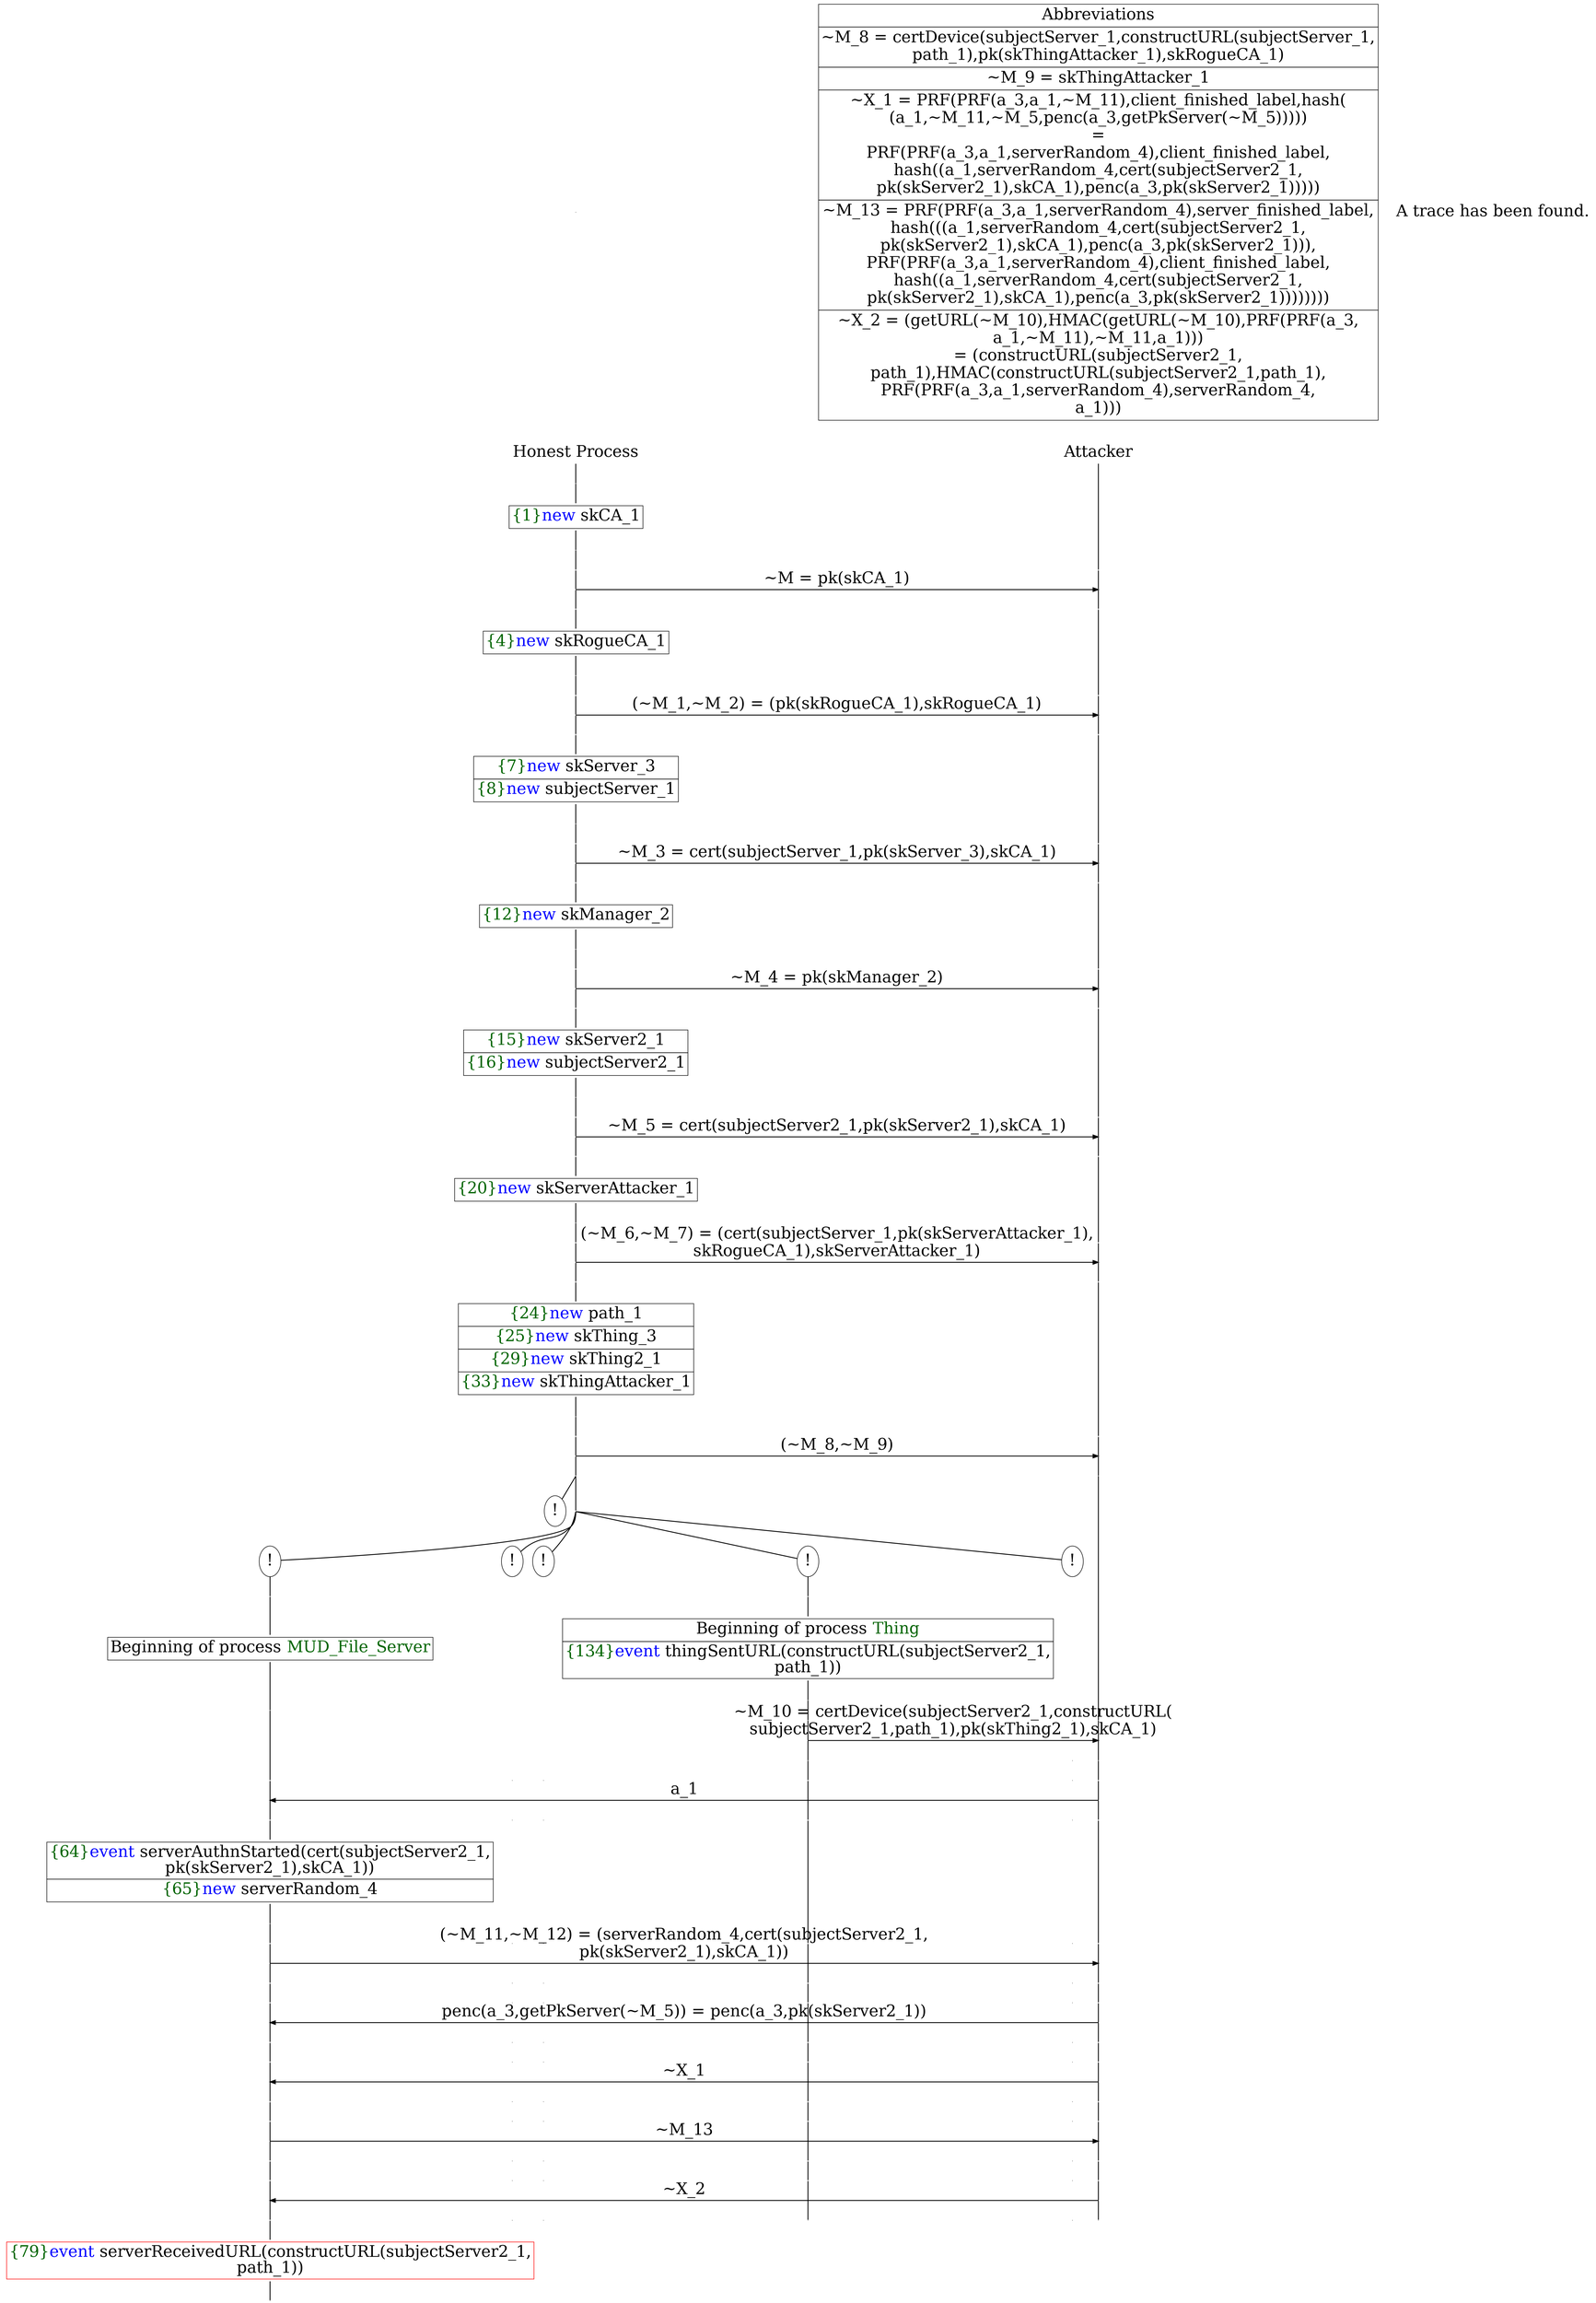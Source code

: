digraph {
graph [ordering = out]
edge [arrowhead = none, penwidth = 1.6, fontsize = 30]
node [shape = point, width = 0, height = 0, fontsize = 30]
Trace<br/>
[label = <A trace has been found.<br/>
>, shape = plaintext]
P0__0 [label = "Honest Process", shape = plaintext]
P__0 [label = "Attacker", shape = plaintext]
Trace -> P0__0 [label = "", style = invisible, weight = 100]{rank = same; P0__0 P__0}
P0__0 -> P0__1 [label = <>, weight = 100]
P0__1 -> P0__2 [label = <>, weight = 100]
P0__2 [shape = plaintext, label = <<TABLE BORDER="0" CELLBORDER="1" CELLSPACING="0" CELLPADDING="4"> <TR><TD><FONT COLOR="darkgreen">{1}</FONT><FONT COLOR="blue">new </FONT>skCA_1</TD></TR></TABLE>>]
P0__2 -> P0__3 [label = <>, weight = 100]
P0__3 -> P0__4 [label = <>, weight = 100]
P__0 -> P__1 [label = <>, weight = 100]
{rank = same; P__1 P0__4}
P0__4 -> P0__5 [label = <>, weight = 100]
P__1 -> P__2 [label = <>, weight = 100]
{rank = same; P__2 P0__5}
P0__5 -> P__2 [label = <~M = pk(skCA_1)>, arrowhead = normal]
P0__5 -> P0__6 [label = <>, weight = 100]
P__2 -> P__3 [label = <>, weight = 100]
{rank = same; P__3 P0__6}
P0__6 -> P0__7 [label = <>, weight = 100]
P0__7 [shape = plaintext, label = <<TABLE BORDER="0" CELLBORDER="1" CELLSPACING="0" CELLPADDING="4"> <TR><TD><FONT COLOR="darkgreen">{4}</FONT><FONT COLOR="blue">new </FONT>skRogueCA_1</TD></TR></TABLE>>]
P0__7 -> P0__8 [label = <>, weight = 100]
P0__8 -> P0__9 [label = <>, weight = 100]
P__3 -> P__4 [label = <>, weight = 100]
{rank = same; P__4 P0__9}
P0__9 -> P0__10 [label = <>, weight = 100]
P__4 -> P__5 [label = <>, weight = 100]
{rank = same; P__5 P0__10}
P0__10 -> P__5 [label = <(~M_1,~M_2) = (pk(skRogueCA_1),skRogueCA_1)>, arrowhead = normal]
P0__10 -> P0__11 [label = <>, weight = 100]
P__5 -> P__6 [label = <>, weight = 100]
{rank = same; P__6 P0__11}
P0__11 -> P0__12 [label = <>, weight = 100]
P0__12 [shape = plaintext, label = <<TABLE BORDER="0" CELLBORDER="1" CELLSPACING="0" CELLPADDING="4"> <TR><TD><FONT COLOR="darkgreen">{7}</FONT><FONT COLOR="blue">new </FONT>skServer_3</TD></TR><TR><TD><FONT COLOR="darkgreen">{8}</FONT><FONT COLOR="blue">new </FONT>subjectServer_1</TD></TR></TABLE>>]
P0__12 -> P0__13 [label = <>, weight = 100]
P0__13 -> P0__14 [label = <>, weight = 100]
P__6 -> P__7 [label = <>, weight = 100]
{rank = same; P__7 P0__14}
P0__14 -> P0__15 [label = <>, weight = 100]
P__7 -> P__8 [label = <>, weight = 100]
{rank = same; P__8 P0__15}
P0__15 -> P__8 [label = <~M_3 = cert(subjectServer_1,pk(skServer_3),skCA_1)>, arrowhead = normal]
P0__15 -> P0__16 [label = <>, weight = 100]
P__8 -> P__9 [label = <>, weight = 100]
{rank = same; P__9 P0__16}
P0__16 -> P0__17 [label = <>, weight = 100]
P0__17 [shape = plaintext, label = <<TABLE BORDER="0" CELLBORDER="1" CELLSPACING="0" CELLPADDING="4"> <TR><TD><FONT COLOR="darkgreen">{12}</FONT><FONT COLOR="blue">new </FONT>skManager_2</TD></TR></TABLE>>]
P0__17 -> P0__18 [label = <>, weight = 100]
P0__18 -> P0__19 [label = <>, weight = 100]
P__9 -> P__10 [label = <>, weight = 100]
{rank = same; P__10 P0__19}
P0__19 -> P0__20 [label = <>, weight = 100]
P__10 -> P__11 [label = <>, weight = 100]
{rank = same; P__11 P0__20}
P0__20 -> P__11 [label = <~M_4 = pk(skManager_2)>, arrowhead = normal]
P0__20 -> P0__21 [label = <>, weight = 100]
P__11 -> P__12 [label = <>, weight = 100]
{rank = same; P__12 P0__21}
P0__21 -> P0__22 [label = <>, weight = 100]
P0__22 [shape = plaintext, label = <<TABLE BORDER="0" CELLBORDER="1" CELLSPACING="0" CELLPADDING="4"> <TR><TD><FONT COLOR="darkgreen">{15}</FONT><FONT COLOR="blue">new </FONT>skServer2_1</TD></TR><TR><TD><FONT COLOR="darkgreen">{16}</FONT><FONT COLOR="blue">new </FONT>subjectServer2_1</TD></TR></TABLE>>]
P0__22 -> P0__23 [label = <>, weight = 100]
P0__23 -> P0__24 [label = <>, weight = 100]
P__12 -> P__13 [label = <>, weight = 100]
{rank = same; P__13 P0__24}
P0__24 -> P0__25 [label = <>, weight = 100]
P__13 -> P__14 [label = <>, weight = 100]
{rank = same; P__14 P0__25}
P0__25 -> P__14 [label = <~M_5 = cert(subjectServer2_1,pk(skServer2_1),skCA_1)>, arrowhead = normal]
P0__25 -> P0__26 [label = <>, weight = 100]
P__14 -> P__15 [label = <>, weight = 100]
{rank = same; P__15 P0__26}
P0__26 -> P0__27 [label = <>, weight = 100]
P0__27 [shape = plaintext, label = <<TABLE BORDER="0" CELLBORDER="1" CELLSPACING="0" CELLPADDING="4"> <TR><TD><FONT COLOR="darkgreen">{20}</FONT><FONT COLOR="blue">new </FONT>skServerAttacker_1</TD></TR></TABLE>>]
P0__27 -> P0__28 [label = <>, weight = 100]
P0__28 -> P0__29 [label = <>, weight = 100]
P__15 -> P__16 [label = <>, weight = 100]
{rank = same; P__16 P0__29}
P0__29 -> P0__30 [label = <>, weight = 100]
P__16 -> P__17 [label = <>, weight = 100]
{rank = same; P__17 P0__30}
P0__30 -> P__17 [label = <(~M_6,~M_7) = (cert(subjectServer_1,pk(skServerAttacker_1),<br/>
skRogueCA_1),skServerAttacker_1)>, arrowhead = normal]
P0__30 -> P0__31 [label = <>, weight = 100]
P__17 -> P__18 [label = <>, weight = 100]
{rank = same; P__18 P0__31}
P0__31 -> P0__32 [label = <>, weight = 100]
P0__32 [shape = plaintext, label = <<TABLE BORDER="0" CELLBORDER="1" CELLSPACING="0" CELLPADDING="4"> <TR><TD><FONT COLOR="darkgreen">{24}</FONT><FONT COLOR="blue">new </FONT>path_1</TD></TR><TR><TD><FONT COLOR="darkgreen">{25}</FONT><FONT COLOR="blue">new </FONT>skThing_3</TD></TR><TR><TD><FONT COLOR="darkgreen">{29}</FONT><FONT COLOR="blue">new </FONT>skThing2_1</TD></TR><TR><TD><FONT COLOR="darkgreen">{33}</FONT><FONT COLOR="blue">new </FONT>skThingAttacker_1</TD></TR></TABLE>>]
P0__32 -> P0__33 [label = <>, weight = 100]
P0__33 -> P0__34 [label = <>, weight = 100]
P__18 -> P__19 [label = <>, weight = 100]
{rank = same; P__19 P0__34}
P0__34 -> P0__35 [label = <>, weight = 100]
P__19 -> P__20 [label = <>, weight = 100]
{rank = same; P__20 P0__35}
P0__35 -> P__20 [label = <(~M_8,~M_9)>, arrowhead = normal]
P0__35 -> P0__36 [label = <>, weight = 100]
P__20 -> P__21 [label = <>, weight = 100]
{rank = same; P__21 P0__36}
/*RPar */
P0__36 -> P0_1__36 [label = <>]
P0__36 -> P0_0__36 [label = <>]
P0__36 [label = "", fixedsize = false, width = 0, height = 0, shape = none]
{rank = same; P0_0__36 P0_1__36}
/*RPar */
P0_0__36 -> P0_0_4__36 [label = <>]
P0_0__36 -> P0_0_3__36 [label = <>]
P0_0__36 -> P0_0_2__36 [label = <>]
P0_0__36 -> P0_0_1__36 [label = <>]
P0_0__36 -> P0_0_0__36 [label = <>]
P0_0__36 [label = "", fixedsize = false, width = 0, height = 0, shape = none]
{rank = same; P0_0_0__36 P0_0_1__36 P0_0_2__36 P0_0_3__36 P0_0_4__36}
P0_0_0__36 [label = "!", shape = ellipse]
P0_0_1__36 [label = "!", shape = ellipse]
P0_0_1_0__36 [label = "", fixedsize = false, width = 0, height = 0, shape = none]
P0_0_1__36 -> P0_0_1_0__36 [label = <>, weight = 100]
P0_0_1_0__36 -> P0_0_1_0__37 [label = <>, weight = 100]
P0_0_1_0__37 [shape = plaintext, label = <<TABLE BORDER="0" CELLBORDER="1" CELLSPACING="0" CELLPADDING="4"> <TR><TD>Beginning of process <FONT COLOR="darkgreen">Thing</FONT></TD></TR><TR><TD><FONT COLOR="darkgreen">{134}</FONT><FONT COLOR="blue">event</FONT> thingSentURL(constructURL(subjectServer2_1,<br/>
path_1))</TD></TR></TABLE>>]
P0_0_1_0__37 -> P0_0_1_0__38 [label = <>, weight = 100]
P0_0_1_0__38 -> P0_0_1_0__39 [label = <>, weight = 100]
P0_0_0__37 [label = "", style = invisible]
P0_0_0__36 -> P0_0_0__37 [label = <>, weight = 100, style = invisible]
P__21 -> P__22 [label = <>, weight = 100]
{rank = same; P__22 P0_0_0__37 P0_0_1_0__39}
P0_0_1_0__39 -> P0_0_1_0__40 [label = <>, weight = 100]
P__22 -> P__23 [label = <>, weight = 100]
{rank = same; P__23 P0_0_1_0__40}
P0_0_1_0__40 -> P__23 [label = <~M_10 = certDevice(subjectServer2_1,constructURL(<br/>
subjectServer2_1,path_1),pk(skThing2_1),skCA_1)>, arrowhead = normal]
P0_0_1_0__40 -> P0_0_1_0__41 [label = <>, weight = 100]
P0_0_0__38 [label = "", style = invisible]
P0_0_0__37 -> P0_0_0__38 [label = <>, weight = 100, style = invisible]
P__23 -> P__24 [label = <>, weight = 100]
{rank = same; P__24 P0_0_0__38 P0_0_1_0__41}
P0_0_2__36 [label = "!", shape = ellipse]
P0_0_3__36 [label = "!", shape = ellipse]
P0_0_4__36 [label = "!", shape = ellipse]
P0_0_4_0__36 [label = "", fixedsize = false, width = 0, height = 0, shape = none]
P0_0_4__36 -> P0_0_4_0__36 [label = <>, weight = 100]
P0_0_4_0__36 -> P0_0_4_0__37 [label = <>, weight = 100]
P0_0_4_0__37 [shape = plaintext, label = <<TABLE BORDER="0" CELLBORDER="1" CELLSPACING="0" CELLPADDING="4"> <TR><TD>Beginning of process <FONT COLOR="darkgreen">MUD_File_Server</FONT></TD></TR></TABLE>>]
P0_0_4_0__37 -> P0_0_4_0__38 [label = <>, weight = 100]
P0_1__36 [label = "!", shape = ellipse]
P0_0_4_0__38 -> P0_0_4_0__39 [label = <>, weight = 100]
P0_0_3__37 [label = "", style = invisible]
P0_0_3__36 -> P0_0_3__37 [label = <>, weight = 100, style = invisible]
P0_0_2__37 [label = "", style = invisible]
P0_0_2__36 -> P0_0_2__37 [label = <>, weight = 100, style = invisible]
P0_0_1_0__41 -> P0_0_1_0__42 [label = <>, weight = 100]
P0_0_0__39 [label = "", style = invisible]
P0_0_0__38 -> P0_0_0__39 [label = <>, weight = 100, style = invisible]
P__24 -> P__25 [label = <>, weight = 100]
{rank = same; P__25 P0_0_0__39 P0_0_1_0__42 P0_0_2__37 P0_0_3__37 P0_0_4_0__39}
P0_0_4_0__39 -> P0_0_4_0__40 [label = <>, weight = 100]
P__25 -> P__26 [label = <>, weight = 100]
{rank = same; P__26 P0_0_4_0__40}
P0_0_4_0__40 -> P__26 [label = <a_1>, dir = back, arrowhead = normal]
P0_0_4_0__40 -> P0_0_4_0__41 [label = <>, weight = 100]
P0_0_3__38 [label = "", style = invisible]
P0_0_3__37 -> P0_0_3__38 [label = <>, weight = 100, style = invisible]
P0_0_2__38 [label = "", style = invisible]
P0_0_2__37 -> P0_0_2__38 [label = <>, weight = 100, style = invisible]
P0_0_1_0__42 -> P0_0_1_0__43 [label = <>, weight = 100]
P0_0_0__40 [label = "", style = invisible]
P0_0_0__39 -> P0_0_0__40 [label = <>, weight = 100, style = invisible]
P__26 -> P__27 [label = <>, weight = 100]
{rank = same; P__27 P0_0_0__40 P0_0_1_0__43 P0_0_2__38 P0_0_3__38 P0_0_4_0__41}
P0_0_4_0__41 -> P0_0_4_0__42 [label = <>, weight = 100]
P0_0_4_0__42 [shape = plaintext, label = <<TABLE BORDER="0" CELLBORDER="1" CELLSPACING="0" CELLPADDING="4"> <TR><TD><FONT COLOR="darkgreen">{64}</FONT><FONT COLOR="blue">event</FONT> serverAuthnStarted(cert(subjectServer2_1,<br/>
pk(skServer2_1),skCA_1))</TD></TR><TR><TD><FONT COLOR="darkgreen">{65}</FONT><FONT COLOR="blue">new </FONT>serverRandom_4</TD></TR></TABLE>>]
P0_0_4_0__42 -> P0_0_4_0__43 [label = <>, weight = 100]
P0_0_4_0__43 -> P0_0_4_0__44 [label = <>, weight = 100]
P0_0_3__39 [label = "", style = invisible]
P0_0_3__38 -> P0_0_3__39 [label = <>, weight = 100, style = invisible]
P0_0_2__39 [label = "", style = invisible]
P0_0_2__38 -> P0_0_2__39 [label = <>, weight = 100, style = invisible]
P0_0_1_0__43 -> P0_0_1_0__44 [label = <>, weight = 100]
P0_0_0__41 [label = "", style = invisible]
P0_0_0__40 -> P0_0_0__41 [label = <>, weight = 100, style = invisible]
P__27 -> P__28 [label = <>, weight = 100]
{rank = same; P__28 P0_0_0__41 P0_0_1_0__44 P0_0_2__39 P0_0_3__39 P0_0_4_0__44}
P0_0_4_0__44 -> P0_0_4_0__45 [label = <>, weight = 100]
P__28 -> P__29 [label = <>, weight = 100]
{rank = same; P__29 P0_0_4_0__45}
P0_0_4_0__45 -> P__29 [label = <(~M_11,~M_12) = (serverRandom_4,cert(subjectServer2_1,<br/>
pk(skServer2_1),skCA_1))>, arrowhead = normal]
P0_0_4_0__45 -> P0_0_4_0__46 [label = <>, weight = 100]
P0_0_3__40 [label = "", style = invisible]
P0_0_3__39 -> P0_0_3__40 [label = <>, weight = 100, style = invisible]
P0_0_2__40 [label = "", style = invisible]
P0_0_2__39 -> P0_0_2__40 [label = <>, weight = 100, style = invisible]
P0_0_1_0__44 -> P0_0_1_0__45 [label = <>, weight = 100]
P0_0_0__42 [label = "", style = invisible]
P0_0_0__41 -> P0_0_0__42 [label = <>, weight = 100, style = invisible]
P__29 -> P__30 [label = <>, weight = 100]
{rank = same; P__30 P0_0_0__42 P0_0_1_0__45 P0_0_2__40 P0_0_3__40 P0_0_4_0__46}
P0_0_4_0__46 -> P0_0_4_0__47 [label = <>, weight = 100]
P0_0_3__41 [label = "", style = invisible]
P0_0_3__40 -> P0_0_3__41 [label = <>, weight = 100, style = invisible]
P0_0_2__41 [label = "", style = invisible]
P0_0_2__40 -> P0_0_2__41 [label = <>, weight = 100, style = invisible]
P0_0_1_0__45 -> P0_0_1_0__46 [label = <>, weight = 100]
P0_0_0__43 [label = "", style = invisible]
P0_0_0__42 -> P0_0_0__43 [label = <>, weight = 100, style = invisible]
P__30 -> P__31 [label = <>, weight = 100]
{rank = same; P__31 P0_0_0__43 P0_0_1_0__46 P0_0_2__41 P0_0_3__41 P0_0_4_0__47}
P0_0_4_0__47 -> P0_0_4_0__48 [label = <>, weight = 100]
P__31 -> P__32 [label = <>, weight = 100]
{rank = same; P__32 P0_0_4_0__48}
P0_0_4_0__48 -> P__32 [label = <penc(a_3,getPkServer(~M_5)) = penc(a_3,pk(skServer2_1))>, dir = back, arrowhead = normal]
P0_0_4_0__48 -> P0_0_4_0__49 [label = <>, weight = 100]
P0_0_3__42 [label = "", style = invisible]
P0_0_3__41 -> P0_0_3__42 [label = <>, weight = 100, style = invisible]
P0_0_2__42 [label = "", style = invisible]
P0_0_2__41 -> P0_0_2__42 [label = <>, weight = 100, style = invisible]
P0_0_1_0__46 -> P0_0_1_0__47 [label = <>, weight = 100]
P0_0_0__44 [label = "", style = invisible]
P0_0_0__43 -> P0_0_0__44 [label = <>, weight = 100, style = invisible]
P__32 -> P__33 [label = <>, weight = 100]
{rank = same; P__33 P0_0_0__44 P0_0_1_0__47 P0_0_2__42 P0_0_3__42 P0_0_4_0__49}
P0_0_4_0__49 -> P0_0_4_0__50 [label = <>, weight = 100]
P0_0_3__43 [label = "", style = invisible]
P0_0_3__42 -> P0_0_3__43 [label = <>, weight = 100, style = invisible]
P0_0_2__43 [label = "", style = invisible]
P0_0_2__42 -> P0_0_2__43 [label = <>, weight = 100, style = invisible]
P0_0_1_0__47 -> P0_0_1_0__48 [label = <>, weight = 100]
P0_0_0__45 [label = "", style = invisible]
P0_0_0__44 -> P0_0_0__45 [label = <>, weight = 100, style = invisible]
P__33 -> P__34 [label = <>, weight = 100]
{rank = same; P__34 P0_0_0__45 P0_0_1_0__48 P0_0_2__43 P0_0_3__43 P0_0_4_0__50}
P0_0_4_0__50 -> P0_0_4_0__51 [label = <>, weight = 100]
P__34 -> P__35 [label = <>, weight = 100]
{rank = same; P__35 P0_0_4_0__51}
P0_0_4_0__51 -> P__35 [label = <~X_1>, dir = back, arrowhead = normal]
P0_0_4_0__51 -> P0_0_4_0__52 [label = <>, weight = 100]
P0_0_3__44 [label = "", style = invisible]
P0_0_3__43 -> P0_0_3__44 [label = <>, weight = 100, style = invisible]
P0_0_2__44 [label = "", style = invisible]
P0_0_2__43 -> P0_0_2__44 [label = <>, weight = 100, style = invisible]
P0_0_1_0__48 -> P0_0_1_0__49 [label = <>, weight = 100]
P0_0_0__46 [label = "", style = invisible]
P0_0_0__45 -> P0_0_0__46 [label = <>, weight = 100, style = invisible]
P__35 -> P__36 [label = <>, weight = 100]
{rank = same; P__36 P0_0_0__46 P0_0_1_0__49 P0_0_2__44 P0_0_3__44 P0_0_4_0__52}
P0_0_4_0__52 -> P0_0_4_0__53 [label = <>, weight = 100]
P0_0_3__45 [label = "", style = invisible]
P0_0_3__44 -> P0_0_3__45 [label = <>, weight = 100, style = invisible]
P0_0_2__45 [label = "", style = invisible]
P0_0_2__44 -> P0_0_2__45 [label = <>, weight = 100, style = invisible]
P0_0_1_0__49 -> P0_0_1_0__50 [label = <>, weight = 100]
P0_0_0__47 [label = "", style = invisible]
P0_0_0__46 -> P0_0_0__47 [label = <>, weight = 100, style = invisible]
P__36 -> P__37 [label = <>, weight = 100]
{rank = same; P__37 P0_0_0__47 P0_0_1_0__50 P0_0_2__45 P0_0_3__45 P0_0_4_0__53}
P0_0_4_0__53 -> P0_0_4_0__54 [label = <>, weight = 100]
P__37 -> P__38 [label = <>, weight = 100]
{rank = same; P__38 P0_0_4_0__54}
P0_0_4_0__54 -> P__38 [label = <~M_13>, arrowhead = normal]
P0_0_4_0__54 -> P0_0_4_0__55 [label = <>, weight = 100]
P0_0_3__46 [label = "", style = invisible]
P0_0_3__45 -> P0_0_3__46 [label = <>, weight = 100, style = invisible]
P0_0_2__46 [label = "", style = invisible]
P0_0_2__45 -> P0_0_2__46 [label = <>, weight = 100, style = invisible]
P0_0_1_0__50 -> P0_0_1_0__51 [label = <>, weight = 100]
P0_0_0__48 [label = "", style = invisible]
P0_0_0__47 -> P0_0_0__48 [label = <>, weight = 100, style = invisible]
P__38 -> P__39 [label = <>, weight = 100]
{rank = same; P__39 P0_0_0__48 P0_0_1_0__51 P0_0_2__46 P0_0_3__46 P0_0_4_0__55}
P0_0_4_0__55 -> P0_0_4_0__56 [label = <>, weight = 100]
P0_0_3__47 [label = "", style = invisible]
P0_0_3__46 -> P0_0_3__47 [label = <>, weight = 100, style = invisible]
P0_0_2__47 [label = "", style = invisible]
P0_0_2__46 -> P0_0_2__47 [label = <>, weight = 100, style = invisible]
P0_0_1_0__51 -> P0_0_1_0__52 [label = <>, weight = 100]
P0_0_0__49 [label = "", style = invisible]
P0_0_0__48 -> P0_0_0__49 [label = <>, weight = 100, style = invisible]
P__39 -> P__40 [label = <>, weight = 100]
{rank = same; P__40 P0_0_0__49 P0_0_1_0__52 P0_0_2__47 P0_0_3__47 P0_0_4_0__56}
P0_0_4_0__56 -> P0_0_4_0__57 [label = <>, weight = 100]
P__40 -> P__41 [label = <>, weight = 100]
{rank = same; P__41 P0_0_4_0__57}
P0_0_4_0__57 -> P__41 [label = <~X_2>, dir = back, arrowhead = normal]
P0_0_4_0__57 -> P0_0_4_0__58 [label = <>, weight = 100]
P0_0_3__48 [label = "", style = invisible]
P0_0_3__47 -> P0_0_3__48 [label = <>, weight = 100, style = invisible]
P0_0_2__48 [label = "", style = invisible]
P0_0_2__47 -> P0_0_2__48 [label = <>, weight = 100, style = invisible]
P0_0_1_0__52 -> P0_0_1_0__53 [label = <>, weight = 100]
P0_0_0__50 [label = "", style = invisible]
P0_0_0__49 -> P0_0_0__50 [label = <>, weight = 100, style = invisible]
P__41 -> P__42 [label = <>, weight = 100]
{rank = same; P__42 P0_0_0__50 P0_0_1_0__53 P0_0_2__48 P0_0_3__48 P0_0_4_0__58}
P0_0_4_0__58 -> P0_0_4_0__59 [label = <>, weight = 100]
P0_0_4_0__59 [color = red, shape = plaintext, label = <<TABLE BORDER="0" CELLBORDER="1" CELLSPACING="0" CELLPADDING="4"> <TR><TD><FONT COLOR="darkgreen">{79}</FONT><FONT COLOR="blue">event</FONT> serverReceivedURL(constructURL(subjectServer2_1,<br/>
path_1))</TD></TR></TABLE>>]
P0_0_4_0__59 -> P0_0_4_0__60 [label = <>, weight = 100]
Abbrev [shape = plaintext, label = <<TABLE BORDER="0" CELLBORDER="1" CELLSPACING="0" CELLPADDING="4"><TR> <TD> Abbreviations </TD></TR><TR><TD>~M_8 = certDevice(subjectServer_1,constructURL(subjectServer_1,<br/>
path_1),pk(skThingAttacker_1),skRogueCA_1)</TD></TR><TR><TD>~M_9 = skThingAttacker_1</TD></TR><TR><TD>~X_1 = PRF(PRF(a_3,a_1,~M_11),client_finished_label,hash(<br/>
(a_1,~M_11,~M_5,penc(a_3,getPkServer(~M_5)))))<br/>
=<br/>
PRF(PRF(a_3,a_1,serverRandom_4),client_finished_label,<br/>
hash((a_1,serverRandom_4,cert(subjectServer2_1,<br/>
pk(skServer2_1),skCA_1),penc(a_3,pk(skServer2_1)))))</TD></TR><TR><TD>~M_13 = PRF(PRF(a_3,a_1,serverRandom_4),server_finished_label,<br/>
hash(((a_1,serverRandom_4,cert(subjectServer2_1,<br/>
pk(skServer2_1),skCA_1),penc(a_3,pk(skServer2_1))),<br/>
PRF(PRF(a_3,a_1,serverRandom_4),client_finished_label,<br/>
hash((a_1,serverRandom_4,cert(subjectServer2_1,<br/>
pk(skServer2_1),skCA_1),penc(a_3,pk(skServer2_1))))))))</TD></TR><TR><TD>~X_2 = (getURL(~M_10),HMAC(getURL(~M_10),PRF(PRF(a_3,<br/>
a_1,~M_11),~M_11,a_1)))<br/>
= (constructURL(subjectServer2_1,<br/>
path_1),HMAC(constructURL(subjectServer2_1,path_1),<br/>
PRF(PRF(a_3,a_1,serverRandom_4),serverRandom_4,<br/>
a_1)))</TD></TR></TABLE>>]Abbrev -> P__0 [style = invisible, weight =100]}